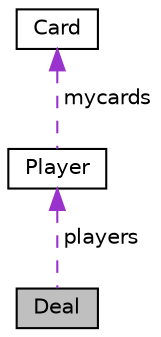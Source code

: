 digraph "Deal"
{
 // LATEX_PDF_SIZE
  edge [fontname="Helvetica",fontsize="10",labelfontname="Helvetica",labelfontsize="10"];
  node [fontname="Helvetica",fontsize="10",shape=record];
  Node1 [label="Deal",height=0.2,width=0.4,color="black", fillcolor="grey75", style="filled", fontcolor="black",tooltip=" "];
  Node2 -> Node1 [dir="back",color="darkorchid3",fontsize="10",style="dashed",label=" players" ];
  Node2 [label="Player",height=0.2,width=0.4,color="black", fillcolor="white", style="filled",URL="$class_player.html",tooltip=" "];
  Node3 -> Node2 [dir="back",color="darkorchid3",fontsize="10",style="dashed",label=" mycards" ];
  Node3 [label="Card",height=0.2,width=0.4,color="black", fillcolor="white", style="filled",URL="$class_card.html",tooltip=" "];
}
